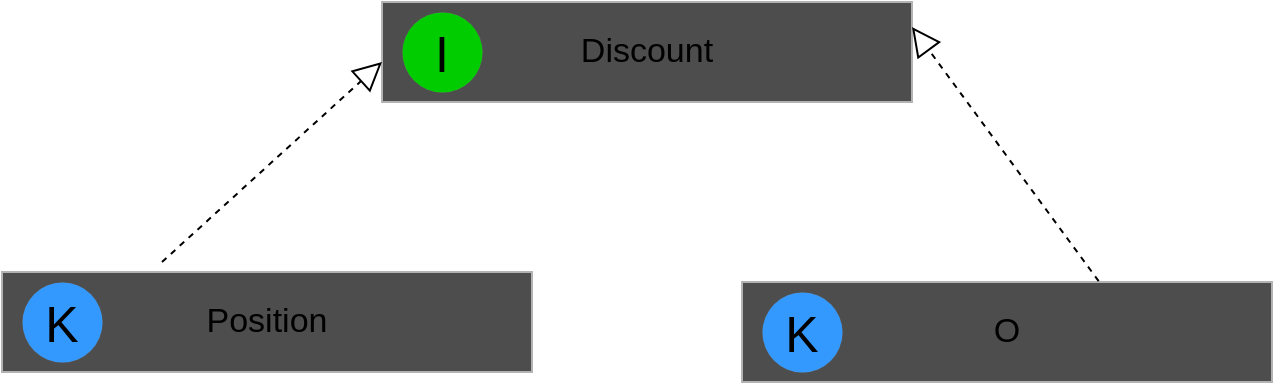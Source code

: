 <mxfile version="20.5.3" type="embed"><diagram id="SaIWRgzSBZwKoK5o-1iO" name="Page-1"><mxGraphModel dx="640" dy="563" grid="1" gridSize="10" guides="1" tooltips="1" connect="1" arrows="1" fold="1" page="1" pageScale="1" pageWidth="850" pageHeight="1100" math="0" shadow="0"><root><mxCell id="0"/><mxCell id="1" parent="0"/><mxCell id="2" value="&lt;font style=&quot;font-size: 17px;&quot;&gt;Discount&lt;/font&gt;" style="rounded=0;whiteSpace=wrap;html=1;fillColor=#4D4D4D;align=center;strokeColor=#B3B3B3;" vertex="1" parent="1"><mxGeometry x="200" y="50" width="265" height="50" as="geometry"/></mxCell><mxCell id="3" value="I" style="ellipse;whiteSpace=wrap;html=1;aspect=fixed;strokeColor=#B3B3B3;strokeWidth=0;fontSize=25;fontColor=#000000;fillColor=#00CC00;" vertex="1" parent="1"><mxGeometry x="210" y="55" width="40" height="40" as="geometry"/></mxCell><mxCell id="4" value="&lt;font style=&quot;font-size: 17px;&quot;&gt;Position&lt;/font&gt;" style="rounded=0;whiteSpace=wrap;html=1;fillColor=#4D4D4D;align=center;strokeColor=#B3B3B3;" vertex="1" parent="1"><mxGeometry x="10" y="185" width="265" height="50" as="geometry"/></mxCell><mxCell id="5" value="K" style="ellipse;whiteSpace=wrap;html=1;aspect=fixed;strokeColor=#B3B3B3;strokeWidth=0;fontSize=25;fontColor=#000000;fillColor=#3399FF;" vertex="1" parent="1"><mxGeometry x="20" y="190" width="40" height="40" as="geometry"/></mxCell><mxCell id="6" value="&lt;font style=&quot;font-size: 17px;&quot;&gt;O&lt;/font&gt;" style="rounded=0;whiteSpace=wrap;html=1;fillColor=#4D4D4D;align=center;strokeColor=#B3B3B3;" vertex="1" parent="1"><mxGeometry x="380" y="190" width="265" height="50" as="geometry"/></mxCell><mxCell id="7" value="K" style="ellipse;whiteSpace=wrap;html=1;aspect=fixed;strokeColor=#B3B3B3;strokeWidth=0;fontSize=25;fontColor=#000000;fillColor=#3399FF;" vertex="1" parent="1"><mxGeometry x="390" y="195" width="40" height="40" as="geometry"/></mxCell><mxCell id="8" value="" style="endArrow=block;dashed=1;endFill=0;endSize=12;html=1;rounded=0;" edge="1" parent="1"><mxGeometry width="160" relative="1" as="geometry"><mxPoint x="90" y="180" as="sourcePoint"/><mxPoint x="200" y="80" as="targetPoint"/></mxGeometry></mxCell><mxCell id="9" value="" style="endArrow=block;dashed=1;endFill=0;endSize=12;html=1;rounded=0;exitX=0.673;exitY=-0.008;exitDx=0;exitDy=0;exitPerimeter=0;entryX=1;entryY=0.25;entryDx=0;entryDy=0;" edge="1" parent="1" source="6" target="2"><mxGeometry width="160" relative="1" as="geometry"><mxPoint x="550" y="180" as="sourcePoint"/><mxPoint x="470" y="80" as="targetPoint"/><Array as="points"/></mxGeometry></mxCell></root></mxGraphModel></diagram></mxfile>